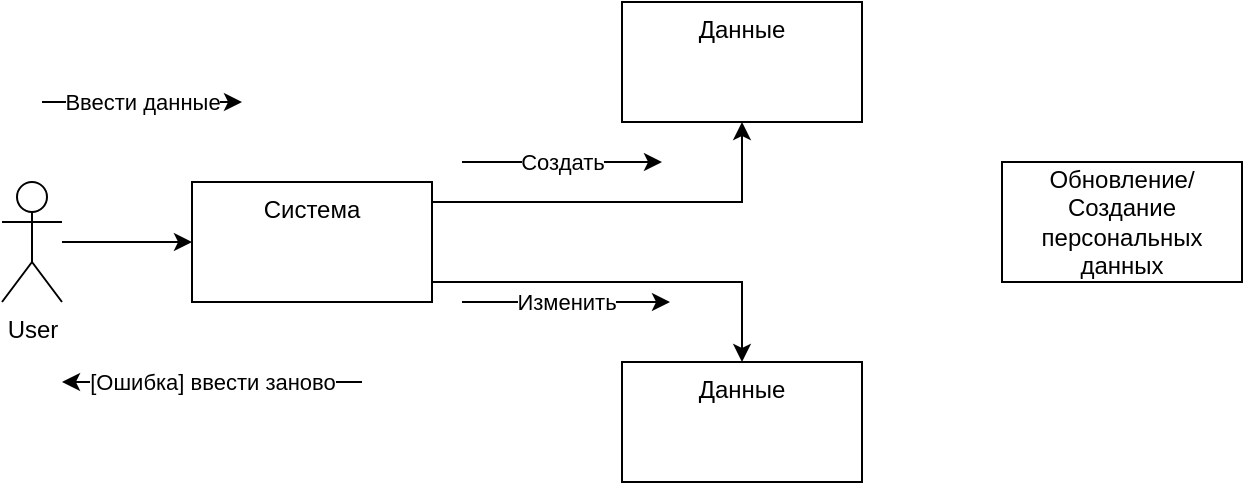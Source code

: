 <mxfile version="20.8.16" type="device"><diagram name="Страница 1" id="QsOHcMexY1oNXongVMjm"><mxGraphModel dx="1020" dy="542" grid="1" gridSize="10" guides="1" tooltips="1" connect="1" arrows="1" fold="1" page="1" pageScale="1" pageWidth="827" pageHeight="1169" math="0" shadow="0"><root><mxCell id="0"/><mxCell id="1" parent="0"/><mxCell id="pCHut8wZAFcUpGUYszr_-5" value="" style="edgeStyle=orthogonalEdgeStyle;rounded=0;orthogonalLoop=1;jettySize=auto;html=1;" edge="1" parent="1" source="pCHut8wZAFcUpGUYszr_-1" target="pCHut8wZAFcUpGUYszr_-4"><mxGeometry relative="1" as="geometry"/></mxCell><mxCell id="pCHut8wZAFcUpGUYszr_-1" value="User" style="shape=umlActor;verticalLabelPosition=bottom;verticalAlign=top;html=1;outlineConnect=0;" vertex="1" parent="1"><mxGeometry x="70" y="140" width="30" height="60" as="geometry"/></mxCell><mxCell id="pCHut8wZAFcUpGUYszr_-7" value="" style="edgeStyle=orthogonalEdgeStyle;rounded=0;orthogonalLoop=1;jettySize=auto;html=1;" edge="1" parent="1" source="pCHut8wZAFcUpGUYszr_-4" target="pCHut8wZAFcUpGUYszr_-6"><mxGeometry relative="1" as="geometry"><Array as="points"><mxPoint x="440" y="150"/></Array></mxGeometry></mxCell><mxCell id="pCHut8wZAFcUpGUYszr_-9" value="" style="edgeStyle=orthogonalEdgeStyle;rounded=0;orthogonalLoop=1;jettySize=auto;html=1;" edge="1" parent="1" source="pCHut8wZAFcUpGUYszr_-4" target="pCHut8wZAFcUpGUYszr_-8"><mxGeometry relative="1" as="geometry"><Array as="points"><mxPoint x="440" y="190"/></Array></mxGeometry></mxCell><mxCell id="pCHut8wZAFcUpGUYszr_-4" value="Система" style="whiteSpace=wrap;html=1;verticalAlign=top;align=center;" vertex="1" parent="1"><mxGeometry x="165" y="140" width="120" height="60" as="geometry"/></mxCell><mxCell id="pCHut8wZAFcUpGUYszr_-6" value="Данные" style="whiteSpace=wrap;html=1;verticalAlign=top;" vertex="1" parent="1"><mxGeometry x="380" y="50" width="120" height="60" as="geometry"/></mxCell><mxCell id="pCHut8wZAFcUpGUYszr_-8" value="Данные" style="whiteSpace=wrap;html=1;verticalAlign=top;" vertex="1" parent="1"><mxGeometry x="380" y="230" width="120" height="60" as="geometry"/></mxCell><mxCell id="pCHut8wZAFcUpGUYszr_-21" value="" style="endArrow=classic;html=1;rounded=0;" edge="1" parent="1"><mxGeometry relative="1" as="geometry"><mxPoint x="90" y="100" as="sourcePoint"/><mxPoint x="190" y="100" as="targetPoint"/><Array as="points"><mxPoint x="130" y="100"/></Array></mxGeometry></mxCell><mxCell id="pCHut8wZAFcUpGUYszr_-22" value="Ввести данные" style="edgeLabel;resizable=0;html=1;align=center;verticalAlign=middle;" connectable="0" vertex="1" parent="pCHut8wZAFcUpGUYszr_-21"><mxGeometry relative="1" as="geometry"/></mxCell><mxCell id="pCHut8wZAFcUpGUYszr_-23" value="" style="endArrow=classic;html=1;rounded=0;" edge="1" parent="1"><mxGeometry relative="1" as="geometry"><mxPoint x="300" y="130" as="sourcePoint"/><mxPoint x="400" y="130" as="targetPoint"/></mxGeometry></mxCell><mxCell id="pCHut8wZAFcUpGUYszr_-24" value="Создать" style="edgeLabel;resizable=0;html=1;align=center;verticalAlign=middle;" connectable="0" vertex="1" parent="pCHut8wZAFcUpGUYszr_-23"><mxGeometry relative="1" as="geometry"/></mxCell><mxCell id="pCHut8wZAFcUpGUYszr_-25" value="" style="endArrow=classic;html=1;rounded=0;" edge="1" parent="1"><mxGeometry relative="1" as="geometry"><mxPoint x="250" y="240" as="sourcePoint"/><mxPoint x="100" y="240" as="targetPoint"/></mxGeometry></mxCell><mxCell id="pCHut8wZAFcUpGUYszr_-26" value="[Ошибка] ввести заново" style="edgeLabel;resizable=0;html=1;align=center;verticalAlign=middle;" connectable="0" vertex="1" parent="pCHut8wZAFcUpGUYszr_-25"><mxGeometry relative="1" as="geometry"/></mxCell><mxCell id="pCHut8wZAFcUpGUYszr_-27" value="" style="endArrow=classic;html=1;rounded=0;" edge="1" parent="1"><mxGeometry relative="1" as="geometry"><mxPoint x="300" y="200" as="sourcePoint"/><mxPoint x="404" y="200" as="targetPoint"/></mxGeometry></mxCell><mxCell id="pCHut8wZAFcUpGUYszr_-28" value="Изменить" style="edgeLabel;resizable=0;html=1;align=center;verticalAlign=middle;" connectable="0" vertex="1" parent="pCHut8wZAFcUpGUYszr_-27"><mxGeometry relative="1" as="geometry"/></mxCell><mxCell id="pCHut8wZAFcUpGUYszr_-44" value="Обновление/Создание персональных данных" style="rounded=0;whiteSpace=wrap;html=1;" vertex="1" parent="1"><mxGeometry x="570" y="130" width="120" height="60" as="geometry"/></mxCell></root></mxGraphModel></diagram></mxfile>